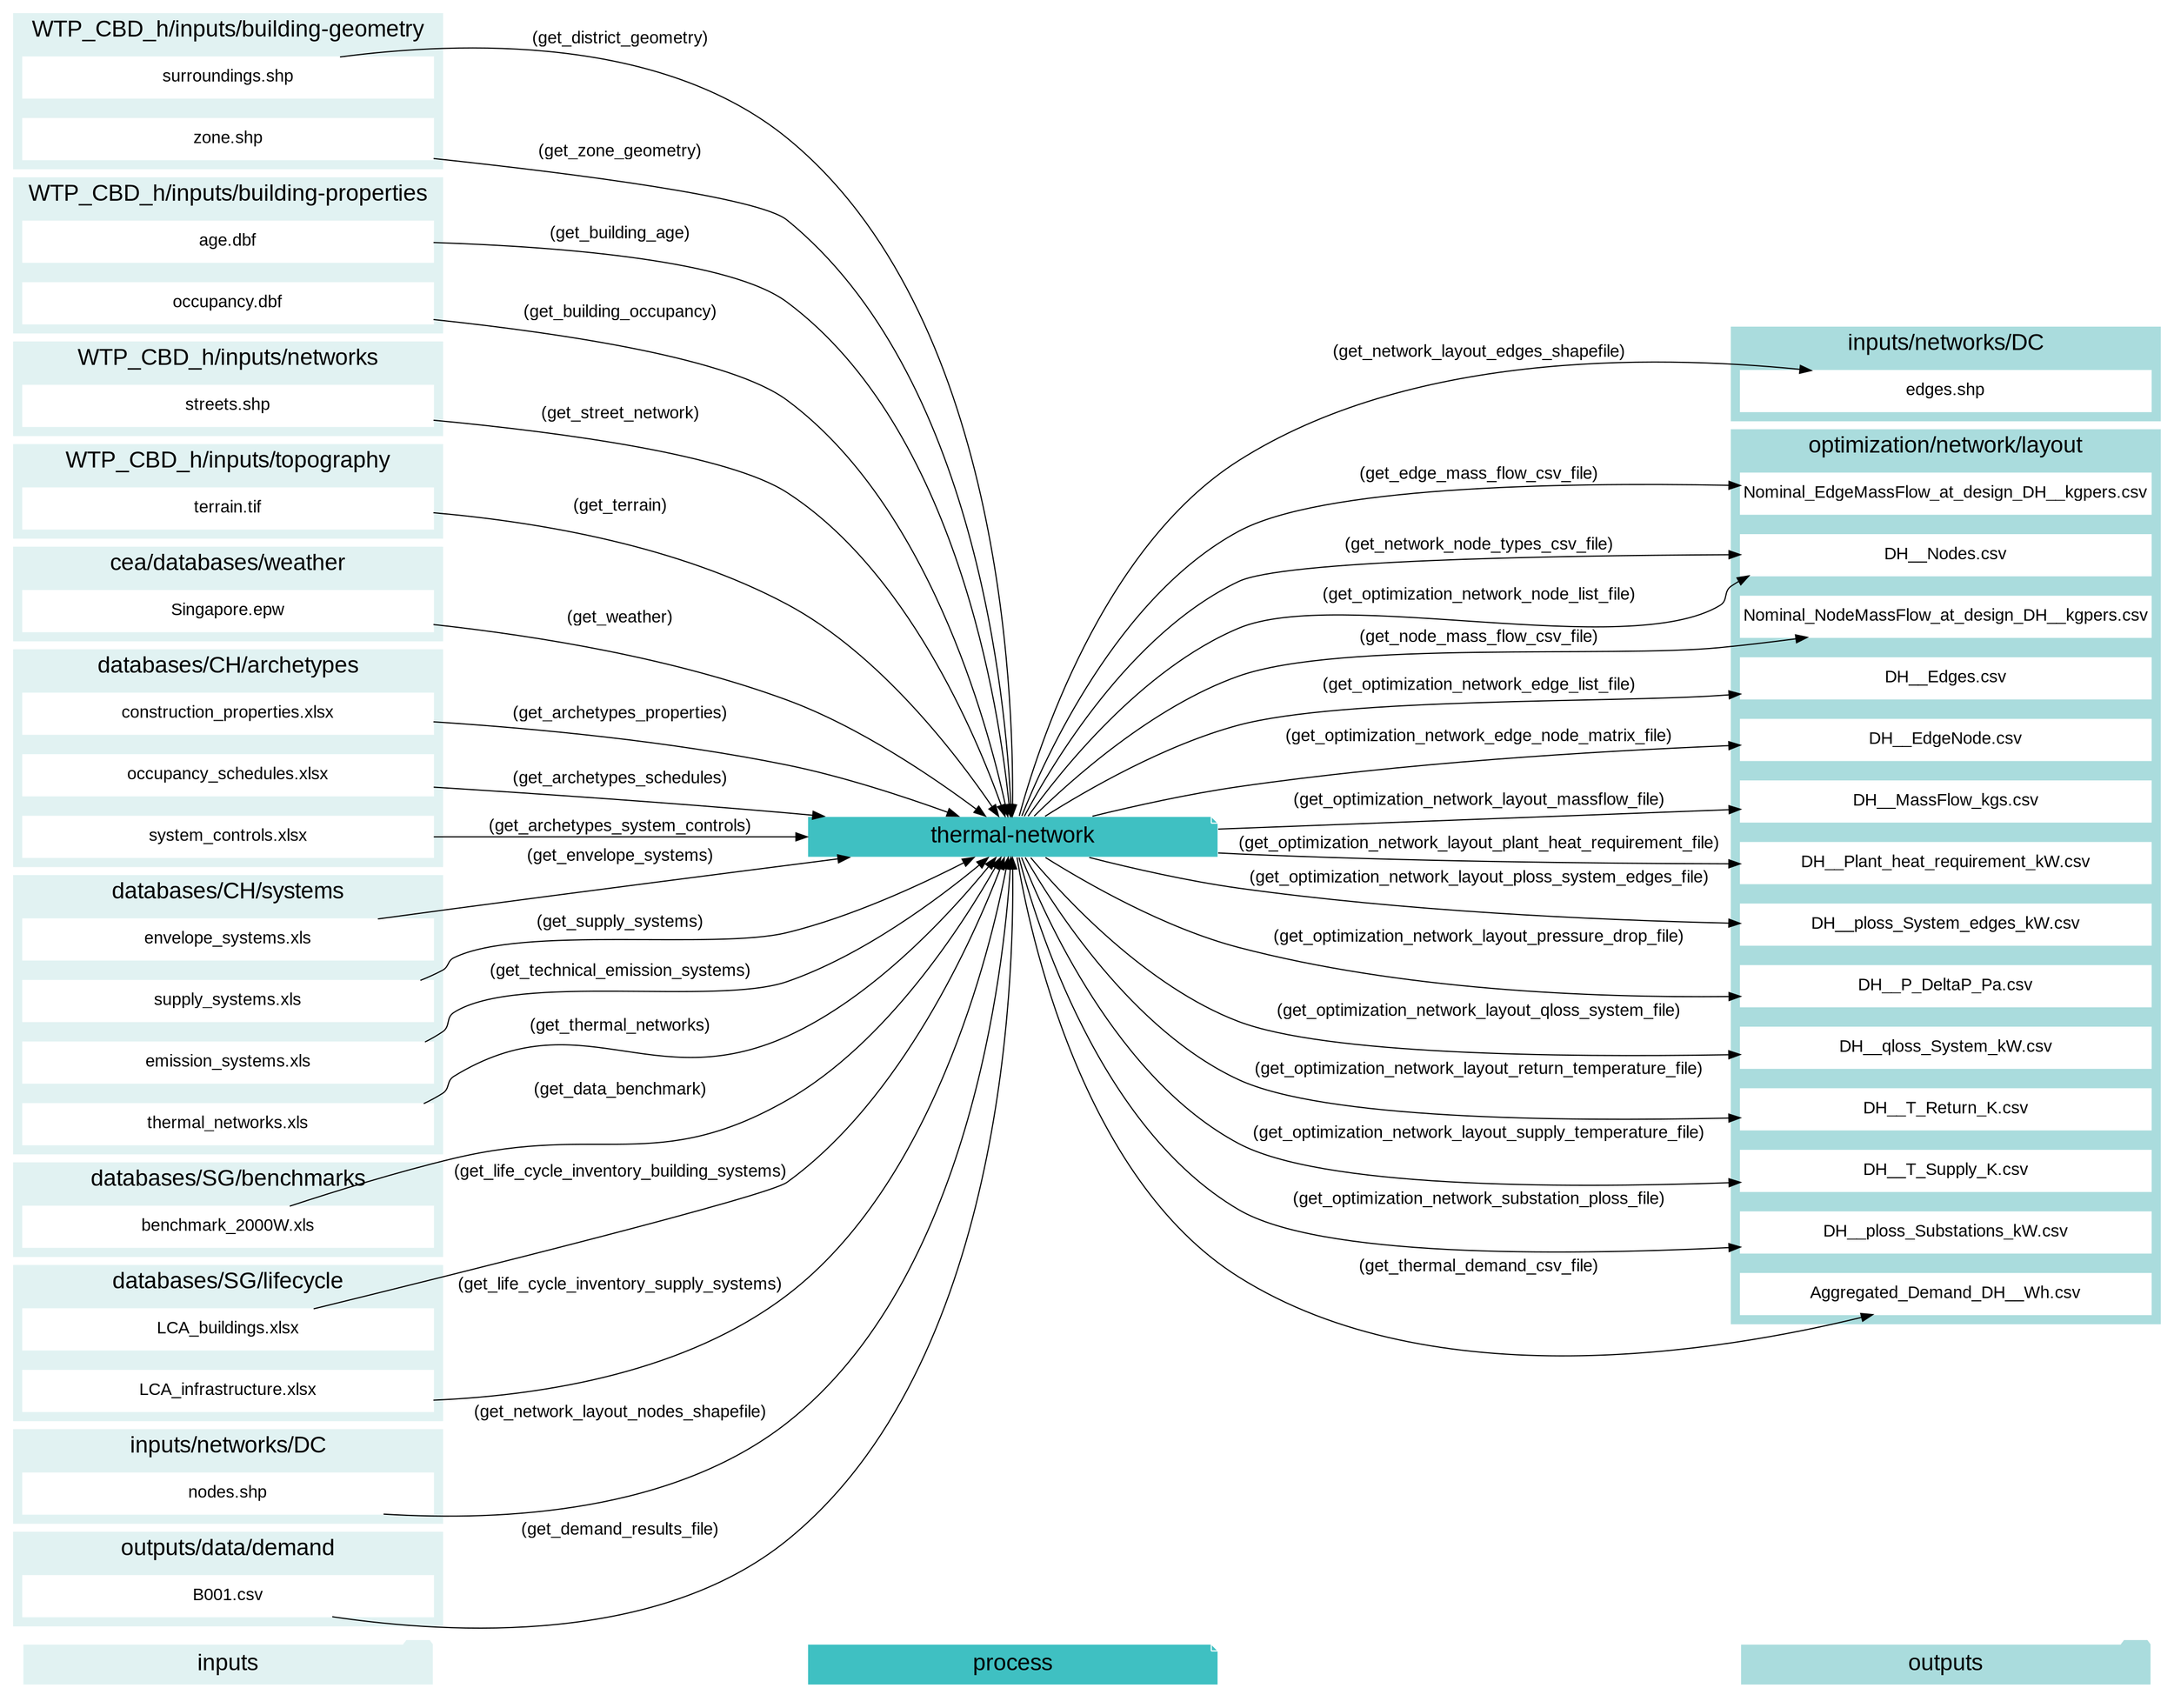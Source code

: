 digraph trace_inputlocator {
    rankdir="LR";
    graph [overlap=false, fontname=arial];
    node [shape=box, style=filled, color=white, fontsize=15, fontname=arial, fixedsize=true, width=5];
    edge [fontname=arial, fontsize = 15]
    newrank=true
    subgraph cluster_legend {
    fontsize=25
    style=invis
    "process"[style=filled, fillcolor="#3FC0C2", shape=note, fontsize=20, fontname="arial"]
    "inputs" [style=filled, shape=folder, color=white, fillcolor="#E1F2F2", fontsize=20]
    "outputs"[style=filled, shape=folder, color=white, fillcolor="#aadcdd", fontsize=20]
    "inputs"->"process"[style=invis]
    "process"->"outputs"[style=invis]
    }
    "thermal-network"[style=filled, color=white, fillcolor="#3FC0C2", shape=note, fontsize=20, fontname=arial];
    subgraph cluster_0_in {
        style = filled;
        color = "#E1F2F2";
        fontsize = 20;
        rank=same;
        label="WTP_CBD_h/inputs/building-geometry";
        "surroundings.shp"
        "zone.shp"
    }
    subgraph cluster_1_in {
        style = filled;
        color = "#E1F2F2";
        fontsize = 20;
        rank=same;
        label="WTP_CBD_h/inputs/building-properties";
        "age.dbf"
        "occupancy.dbf"
    }
    subgraph cluster_2_in {
        style = filled;
        color = "#E1F2F2";
        fontsize = 20;
        rank=same;
        label="WTP_CBD_h/inputs/networks";
        "streets.shp"
    }
    subgraph cluster_3_in {
        style = filled;
        color = "#E1F2F2";
        fontsize = 20;
        rank=same;
        label="WTP_CBD_h/inputs/topography";
        "terrain.tif"
    }
    subgraph cluster_4_in {
        style = filled;
        color = "#E1F2F2";
        fontsize = 20;
        rank=same;
        label="cea/databases/weather";
        "Singapore.epw"
    }
    subgraph cluster_5_in {
        style = filled;
        color = "#E1F2F2";
        fontsize = 20;
        rank=same;
        label="databases/CH/archetypes";
        "construction_properties.xlsx"
        "occupancy_schedules.xlsx"
        "system_controls.xlsx"
    }
    subgraph cluster_6_in {
        style = filled;
        color = "#E1F2F2";
        fontsize = 20;
        rank=same;
        label="databases/CH/systems";
        "envelope_systems.xls"
        "supply_systems.xls"
        "emission_systems.xls"
        "thermal_networks.xls"
    }
    subgraph cluster_7_in {
        style = filled;
        color = "#E1F2F2";
        fontsize = 20;
        rank=same;
        label="databases/SG/benchmarks";
        "benchmark_2000W.xls"
    }
    subgraph cluster_8_in {
        style = filled;
        color = "#E1F2F2";
        fontsize = 20;
        rank=same;
        label="databases/SG/lifecycle";
        "LCA_buildings.xlsx"
        "LCA_infrastructure.xlsx"
    }
    subgraph cluster_9_in {
        style = filled;
        color = "#E1F2F2";
        fontsize = 20;
        rank=same;
        label="inputs/networks/DC";
        "nodes.shp"
    }
    subgraph cluster_9_out {
        style = filled;
        color = "#aadcdd";
        fontsize = 20;
        rank=same;
        label="inputs/networks/DC";
        "edges.shp"
    }
    subgraph cluster_10_out {
        style = filled;
        color = "#aadcdd";
        fontsize = 20;
        rank=same;
        label="optimization/network/layout";
        "Nominal_EdgeMassFlow_at_design_DH__kgpers.csv"
        "DH__Nodes.csv"
        "Nominal_NodeMassFlow_at_design_DH__kgpers.csv"
        "DH__Edges.csv"
        "DH__EdgeNode.csv"
        "DH__MassFlow_kgs.csv"
        "DH__Plant_heat_requirement_kW.csv"
        "DH__ploss_System_edges_kW.csv"
        "DH__P_DeltaP_Pa.csv"
        "DH__qloss_System_kW.csv"
        "DH__T_Return_K.csv"
        "DH__T_Supply_K.csv"
        "DH__Nodes.csv"
        "DH__ploss_Substations_kW.csv"
        "Aggregated_Demand_DH__Wh.csv"
    }
    subgraph cluster_11_in {
        style = filled;
        color = "#E1F2F2";
        fontsize = 20;
        rank=same;
        label="outputs/data/demand";
        "B001.csv"
    }
    "construction_properties.xlsx" -> "thermal-network"[label="(get_archetypes_properties)"]
    "occupancy_schedules.xlsx" -> "thermal-network"[label="(get_archetypes_schedules)"]
    "system_controls.xlsx" -> "thermal-network"[label="(get_archetypes_system_controls)"]
    "age.dbf" -> "thermal-network"[label="(get_building_age)"]
    "occupancy.dbf" -> "thermal-network"[label="(get_building_occupancy)"]
    "benchmark_2000W.xls" -> "thermal-network"[label="(get_data_benchmark)"]
    "B001.csv" -> "thermal-network"[label="(get_demand_results_file)"]
    "surroundings.shp" -> "thermal-network"[label="(get_district_geometry)"]
    "envelope_systems.xls" -> "thermal-network"[label="(get_envelope_systems)"]
    "LCA_buildings.xlsx" -> "thermal-network"[label="(get_life_cycle_inventory_building_systems)"]
    "LCA_infrastructure.xlsx" -> "thermal-network"[label="(get_life_cycle_inventory_supply_systems)"]
    "nodes.shp" -> "thermal-network"[label="(get_network_layout_nodes_shapefile)"]
    "streets.shp" -> "thermal-network"[label="(get_street_network)"]
    "supply_systems.xls" -> "thermal-network"[label="(get_supply_systems)"]
    "emission_systems.xls" -> "thermal-network"[label="(get_technical_emission_systems)"]
    "terrain.tif" -> "thermal-network"[label="(get_terrain)"]
    "thermal_networks.xls" -> "thermal-network"[label="(get_thermal_networks)"]
    "Singapore.epw" -> "thermal-network"[label="(get_weather)"]
    "zone.shp" -> "thermal-network"[label="(get_zone_geometry)"]
    "thermal-network" -> "Nominal_EdgeMassFlow_at_design_DH__kgpers.csv"[label="(get_edge_mass_flow_csv_file)"]
    "thermal-network" -> "edges.shp"[label="(get_network_layout_edges_shapefile)"]
    "thermal-network" -> "DH__Nodes.csv"[label="(get_network_node_types_csv_file)"]
    "thermal-network" -> "Nominal_NodeMassFlow_at_design_DH__kgpers.csv"[label="(get_node_mass_flow_csv_file)"]
    "thermal-network" -> "DH__Edges.csv"[label="(get_optimization_network_edge_list_file)"]
    "thermal-network" -> "DH__EdgeNode.csv"[label="(get_optimization_network_edge_node_matrix_file)"]
    "thermal-network" -> "DH__MassFlow_kgs.csv"[label="(get_optimization_network_layout_massflow_file)"]
    "thermal-network" -> "DH__Plant_heat_requirement_kW.csv"[label="(get_optimization_network_layout_plant_heat_requirement_file)"]
    "thermal-network" -> "DH__ploss_System_edges_kW.csv"[label="(get_optimization_network_layout_ploss_system_edges_file)"]
    "thermal-network" -> "DH__P_DeltaP_Pa.csv"[label="(get_optimization_network_layout_pressure_drop_file)"]
    "thermal-network" -> "DH__qloss_System_kW.csv"[label="(get_optimization_network_layout_qloss_system_file)"]
    "thermal-network" -> "DH__T_Return_K.csv"[label="(get_optimization_network_layout_return_temperature_file)"]
    "thermal-network" -> "DH__T_Supply_K.csv"[label="(get_optimization_network_layout_supply_temperature_file)"]
    "thermal-network" -> "DH__Nodes.csv"[label="(get_optimization_network_node_list_file)"]
    "thermal-network" -> "DH__ploss_Substations_kW.csv"[label="(get_optimization_network_substation_ploss_file)"]
    "thermal-network" -> "Aggregated_Demand_DH__Wh.csv"[label="(get_thermal_demand_csv_file)"]
    }